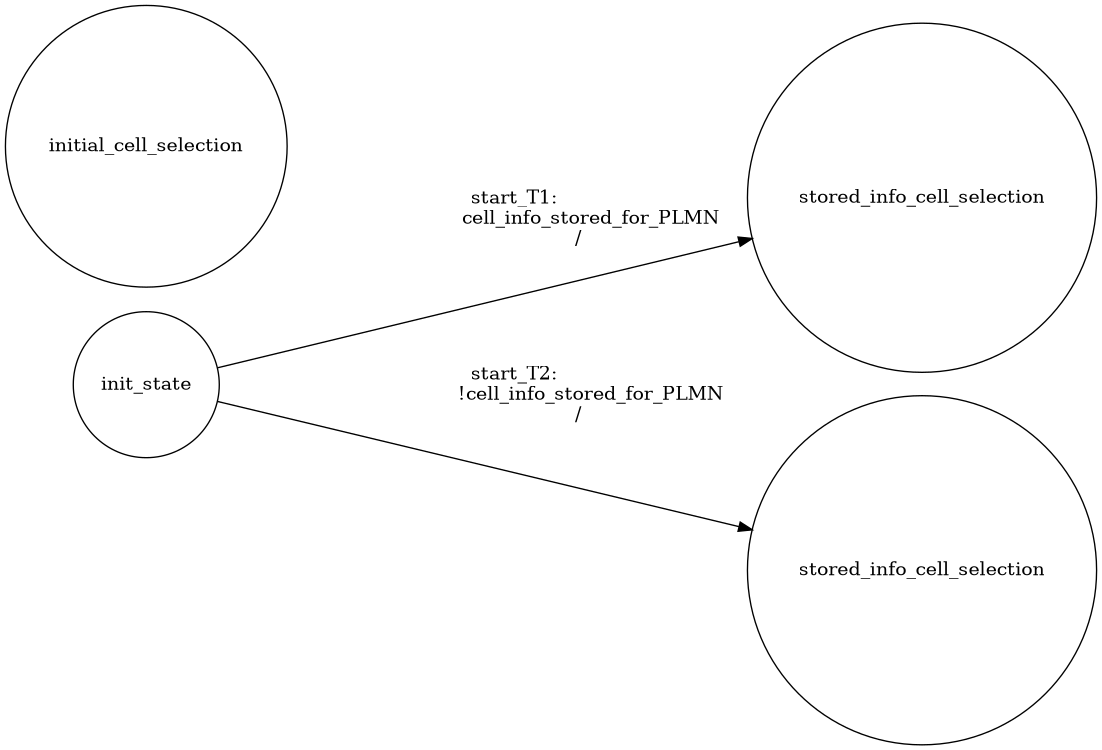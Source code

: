 digraph UE{
rankdir = LR;
size = "8,5"
node [shape = circle, label="init_state"]init_state;
node [shape = circle, label="initial_cell_selection"]initial_cell_selection;
node [shape = circle, label="stored_info_cell_selection"]stored_info_cell_selection;
init_state -> stored_info_cell_selection [label = "start_T1: 
                        cell_info_stored_for_PLMN
                    /
"]
init_state -> None [label = "start_T2: 
                        !cell_info_stored_for_PLMN
                    /
"]
}
